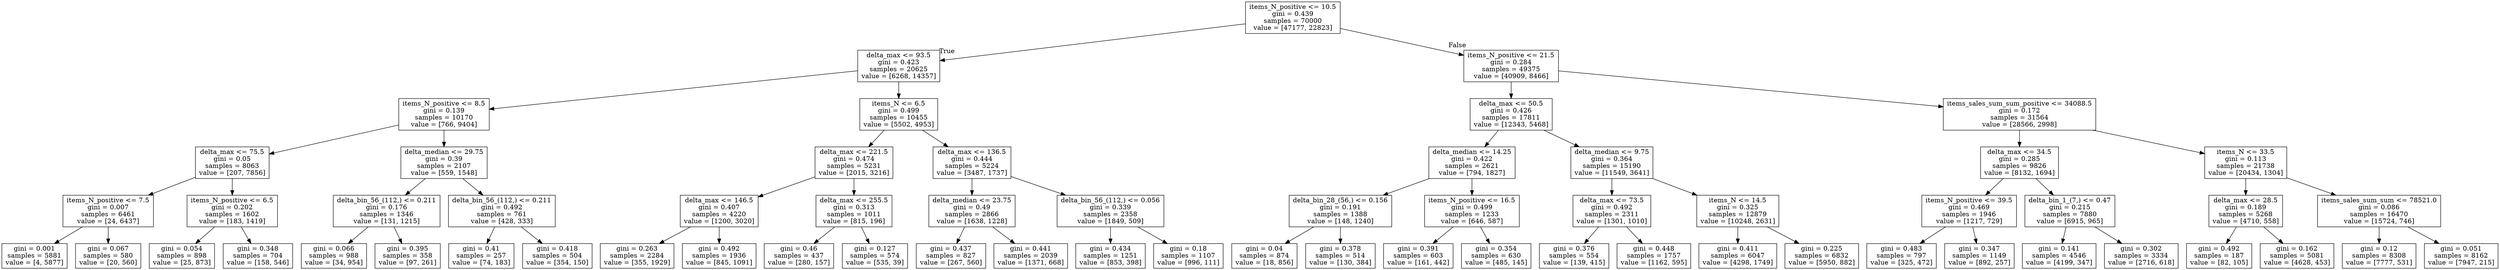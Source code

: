 digraph Tree {
node [shape=box] ;
0 [label="items_N_positive <= 10.5\ngini = 0.439\nsamples = 70000\nvalue = [47177, 22823]"] ;
1 [label="delta_max <= 93.5\ngini = 0.423\nsamples = 20625\nvalue = [6268, 14357]"] ;
0 -> 1 [labeldistance=2.5, labelangle=45, headlabel="True"] ;
2 [label="items_N_positive <= 8.5\ngini = 0.139\nsamples = 10170\nvalue = [766, 9404]"] ;
1 -> 2 ;
3 [label="delta_max <= 75.5\ngini = 0.05\nsamples = 8063\nvalue = [207, 7856]"] ;
2 -> 3 ;
4 [label="items_N_positive <= 7.5\ngini = 0.007\nsamples = 6461\nvalue = [24, 6437]"] ;
3 -> 4 ;
5 [label="gini = 0.001\nsamples = 5881\nvalue = [4, 5877]"] ;
4 -> 5 ;
6 [label="gini = 0.067\nsamples = 580\nvalue = [20, 560]"] ;
4 -> 6 ;
7 [label="items_N_positive <= 6.5\ngini = 0.202\nsamples = 1602\nvalue = [183, 1419]"] ;
3 -> 7 ;
8 [label="gini = 0.054\nsamples = 898\nvalue = [25, 873]"] ;
7 -> 8 ;
9 [label="gini = 0.348\nsamples = 704\nvalue = [158, 546]"] ;
7 -> 9 ;
10 [label="delta_median <= 29.75\ngini = 0.39\nsamples = 2107\nvalue = [559, 1548]"] ;
2 -> 10 ;
11 [label="delta_bin_56_(112,) <= 0.211\ngini = 0.176\nsamples = 1346\nvalue = [131, 1215]"] ;
10 -> 11 ;
12 [label="gini = 0.066\nsamples = 988\nvalue = [34, 954]"] ;
11 -> 12 ;
13 [label="gini = 0.395\nsamples = 358\nvalue = [97, 261]"] ;
11 -> 13 ;
14 [label="delta_bin_56_(112,) <= 0.211\ngini = 0.492\nsamples = 761\nvalue = [428, 333]"] ;
10 -> 14 ;
15 [label="gini = 0.41\nsamples = 257\nvalue = [74, 183]"] ;
14 -> 15 ;
16 [label="gini = 0.418\nsamples = 504\nvalue = [354, 150]"] ;
14 -> 16 ;
17 [label="items_N <= 6.5\ngini = 0.499\nsamples = 10455\nvalue = [5502, 4953]"] ;
1 -> 17 ;
18 [label="delta_max <= 221.5\ngini = 0.474\nsamples = 5231\nvalue = [2015, 3216]"] ;
17 -> 18 ;
19 [label="delta_max <= 146.5\ngini = 0.407\nsamples = 4220\nvalue = [1200, 3020]"] ;
18 -> 19 ;
20 [label="gini = 0.263\nsamples = 2284\nvalue = [355, 1929]"] ;
19 -> 20 ;
21 [label="gini = 0.492\nsamples = 1936\nvalue = [845, 1091]"] ;
19 -> 21 ;
22 [label="delta_max <= 255.5\ngini = 0.313\nsamples = 1011\nvalue = [815, 196]"] ;
18 -> 22 ;
23 [label="gini = 0.46\nsamples = 437\nvalue = [280, 157]"] ;
22 -> 23 ;
24 [label="gini = 0.127\nsamples = 574\nvalue = [535, 39]"] ;
22 -> 24 ;
25 [label="delta_max <= 136.5\ngini = 0.444\nsamples = 5224\nvalue = [3487, 1737]"] ;
17 -> 25 ;
26 [label="delta_median <= 23.75\ngini = 0.49\nsamples = 2866\nvalue = [1638, 1228]"] ;
25 -> 26 ;
27 [label="gini = 0.437\nsamples = 827\nvalue = [267, 560]"] ;
26 -> 27 ;
28 [label="gini = 0.441\nsamples = 2039\nvalue = [1371, 668]"] ;
26 -> 28 ;
29 [label="delta_bin_56_(112,) <= 0.056\ngini = 0.339\nsamples = 2358\nvalue = [1849, 509]"] ;
25 -> 29 ;
30 [label="gini = 0.434\nsamples = 1251\nvalue = [853, 398]"] ;
29 -> 30 ;
31 [label="gini = 0.18\nsamples = 1107\nvalue = [996, 111]"] ;
29 -> 31 ;
32 [label="items_N_positive <= 21.5\ngini = 0.284\nsamples = 49375\nvalue = [40909, 8466]"] ;
0 -> 32 [labeldistance=2.5, labelangle=-45, headlabel="False"] ;
33 [label="delta_max <= 50.5\ngini = 0.426\nsamples = 17811\nvalue = [12343, 5468]"] ;
32 -> 33 ;
34 [label="delta_median <= 14.25\ngini = 0.422\nsamples = 2621\nvalue = [794, 1827]"] ;
33 -> 34 ;
35 [label="delta_bin_28_(56,) <= 0.156\ngini = 0.191\nsamples = 1388\nvalue = [148, 1240]"] ;
34 -> 35 ;
36 [label="gini = 0.04\nsamples = 874\nvalue = [18, 856]"] ;
35 -> 36 ;
37 [label="gini = 0.378\nsamples = 514\nvalue = [130, 384]"] ;
35 -> 37 ;
38 [label="items_N_positive <= 16.5\ngini = 0.499\nsamples = 1233\nvalue = [646, 587]"] ;
34 -> 38 ;
39 [label="gini = 0.391\nsamples = 603\nvalue = [161, 442]"] ;
38 -> 39 ;
40 [label="gini = 0.354\nsamples = 630\nvalue = [485, 145]"] ;
38 -> 40 ;
41 [label="delta_median <= 9.75\ngini = 0.364\nsamples = 15190\nvalue = [11549, 3641]"] ;
33 -> 41 ;
42 [label="delta_max <= 73.5\ngini = 0.492\nsamples = 2311\nvalue = [1301, 1010]"] ;
41 -> 42 ;
43 [label="gini = 0.376\nsamples = 554\nvalue = [139, 415]"] ;
42 -> 43 ;
44 [label="gini = 0.448\nsamples = 1757\nvalue = [1162, 595]"] ;
42 -> 44 ;
45 [label="items_N <= 14.5\ngini = 0.325\nsamples = 12879\nvalue = [10248, 2631]"] ;
41 -> 45 ;
46 [label="gini = 0.411\nsamples = 6047\nvalue = [4298, 1749]"] ;
45 -> 46 ;
47 [label="gini = 0.225\nsamples = 6832\nvalue = [5950, 882]"] ;
45 -> 47 ;
48 [label="items_sales_sum_sum_positive <= 34088.5\ngini = 0.172\nsamples = 31564\nvalue = [28566, 2998]"] ;
32 -> 48 ;
49 [label="delta_max <= 34.5\ngini = 0.285\nsamples = 9826\nvalue = [8132, 1694]"] ;
48 -> 49 ;
50 [label="items_N_positive <= 39.5\ngini = 0.469\nsamples = 1946\nvalue = [1217, 729]"] ;
49 -> 50 ;
51 [label="gini = 0.483\nsamples = 797\nvalue = [325, 472]"] ;
50 -> 51 ;
52 [label="gini = 0.347\nsamples = 1149\nvalue = [892, 257]"] ;
50 -> 52 ;
53 [label="delta_bin_1_(7,) <= 0.47\ngini = 0.215\nsamples = 7880\nvalue = [6915, 965]"] ;
49 -> 53 ;
54 [label="gini = 0.141\nsamples = 4546\nvalue = [4199, 347]"] ;
53 -> 54 ;
55 [label="gini = 0.302\nsamples = 3334\nvalue = [2716, 618]"] ;
53 -> 55 ;
56 [label="items_N <= 33.5\ngini = 0.113\nsamples = 21738\nvalue = [20434, 1304]"] ;
48 -> 56 ;
57 [label="delta_max <= 28.5\ngini = 0.189\nsamples = 5268\nvalue = [4710, 558]"] ;
56 -> 57 ;
58 [label="gini = 0.492\nsamples = 187\nvalue = [82, 105]"] ;
57 -> 58 ;
59 [label="gini = 0.162\nsamples = 5081\nvalue = [4628, 453]"] ;
57 -> 59 ;
60 [label="items_sales_sum_sum <= 78521.0\ngini = 0.086\nsamples = 16470\nvalue = [15724, 746]"] ;
56 -> 60 ;
61 [label="gini = 0.12\nsamples = 8308\nvalue = [7777, 531]"] ;
60 -> 61 ;
62 [label="gini = 0.051\nsamples = 8162\nvalue = [7947, 215]"] ;
60 -> 62 ;
}